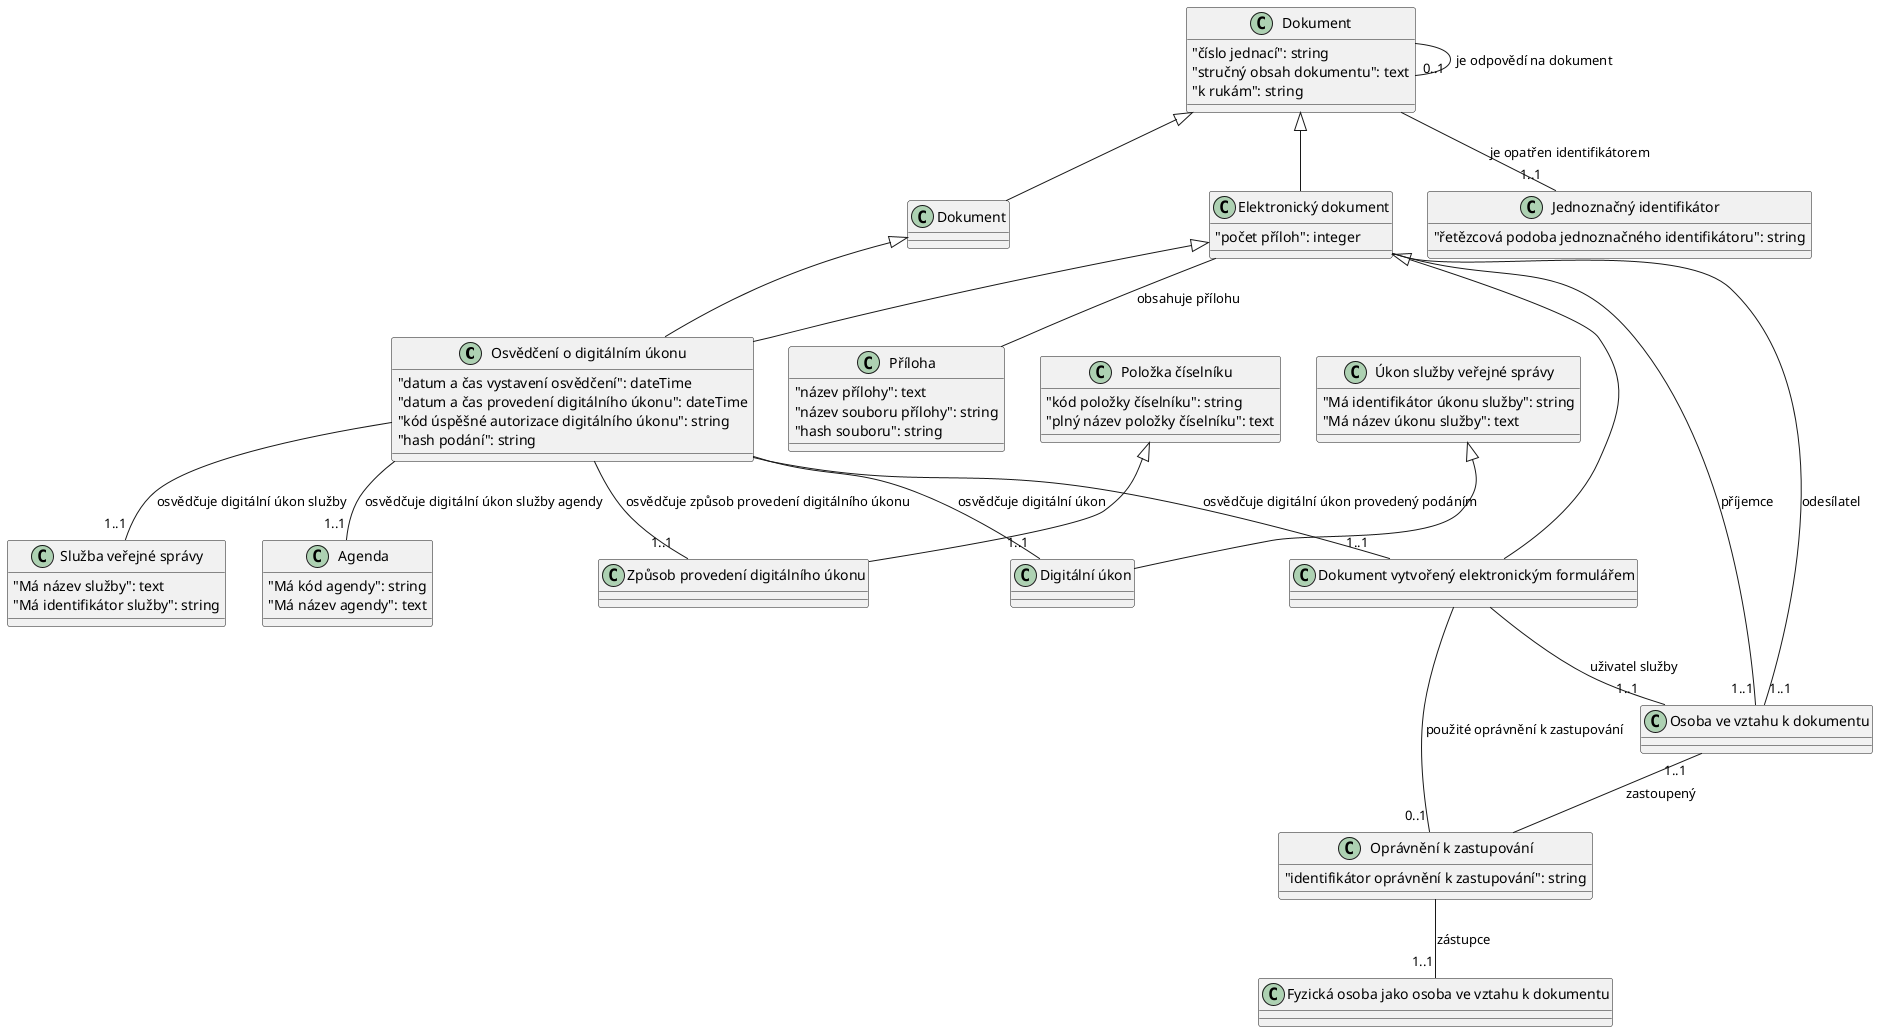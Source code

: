 @startuml
set namespaceSeparator none
class "Osvědčení o digitálním úkonu" {
  "datum a čas vystavení osvědčení": dateTime
  "datum a čas provedení digitálního úkonu": dateTime
  "kód úspěšné autorizace digitálního úkonu": string
  "hash podání": string
}

class Dokument {
}

class "Elektronický dokument" {
  "počet příloh": integer
}

class "Dokument vytvořený elektronickým formulářem" {
}

class "Dokument​" {
  "číslo jednací": string
  "stručný obsah dokumentu": text
  "k rukám": string
}

class "Jednoznačný identifikátor" {
  "řetězcová podoba jednoznačného identifikátoru": string
}

class "Digitální úkon" {
}

class "Úkon služby veřejné správy" {
  "Má identifikátor úkonu služby": string
  "Má název úkonu služby": text
}

class "Služba veřejné správy" {
  "Má název služby": text
  "Má identifikátor služby": string
}

class Agenda {
  "Má kód agendy": string
  "Má název agendy": text
}

class "Příloha" {
  "název přílohy": text
  "název souboru přílohy": string
  "hash souboru": string
}

class "Osoba ve vztahu k dokumentu" {
}

class "Způsob provedení digitálního úkonu" {
}

class "Položka číselníku" {
  "kód položky číselníku": string
  "plný název položky číselníku": text
}

class "Oprávnění k zastupování" {
  "identifikátor oprávnění k zastupování": string
}

class "Fyzická osoba jako osoba ve vztahu k dokumentu" {
}

Dokument <|-- "Osvědčení o digitálním úkonu"
"Elektronický dokument" <|-- "Osvědčení o digitálním úkonu"
"Dokument​" <|-- Dokument
"Dokument​" <|-- "Elektronický dokument"
"Elektronický dokument" <|-- "Dokument vytvořený elektronickým formulářem"
"Úkon služby veřejné správy" <|-- "Digitální úkon"
"Položka číselníku" <|-- "Způsob provedení digitálního úkonu"
"Osvědčení o digitálním úkonu" -- "1..1" "Dokument vytvořený elektronickým formulářem" :  "osvědčuje digitální úkon provedený podáním"
"Osvědčení o digitálním úkonu" -- "1..1" "Digitální úkon" :  "osvědčuje digitální úkon"
"Osvědčení o digitálním úkonu" -- "1..1" "Služba veřejné správy" :  "osvědčuje digitální úkon služby"
"Osvědčení o digitálním úkonu" -- "1..1" Agenda :  "osvědčuje digitální úkon služby agendy"
"Osvědčení o digitálním úkonu" -- "1..1" "Způsob provedení digitálního úkonu" :  "osvědčuje způsob provedení digitálního úkonu"
"Elektronický dokument" -- "Příloha" :  "obsahuje přílohu"
"Elektronický dokument" -- "1..1" "Osoba ve vztahu k dokumentu" :  "odesílatel"
"Elektronický dokument" -- "1..1" "Osoba ve vztahu k dokumentu" :  "příjemce"
"Dokument vytvořený elektronickým formulářem" -- "0..1" "Oprávnění k zastupování" :  "použité oprávnění k zastupování"
"Dokument vytvořený elektronickým formulářem" -- "1..1" "Osoba ve vztahu k dokumentu" :  "uživatel služby"
"Dokument​" -- "1..1" "Jednoznačný identifikátor" :  "je opatřen identifikátorem"
"Dokument​" -- "0..1" "Dokument​" :  "je odpovědí na dokument"
"Osoba ve vztahu k dokumentu" "1..1" -- "Oprávnění k zastupování" :  "zastoupený"
"Oprávnění k zastupování" -- "1..1" "Fyzická osoba jako osoba ve vztahu k dokumentu" :  "zástupce"
@enduml

